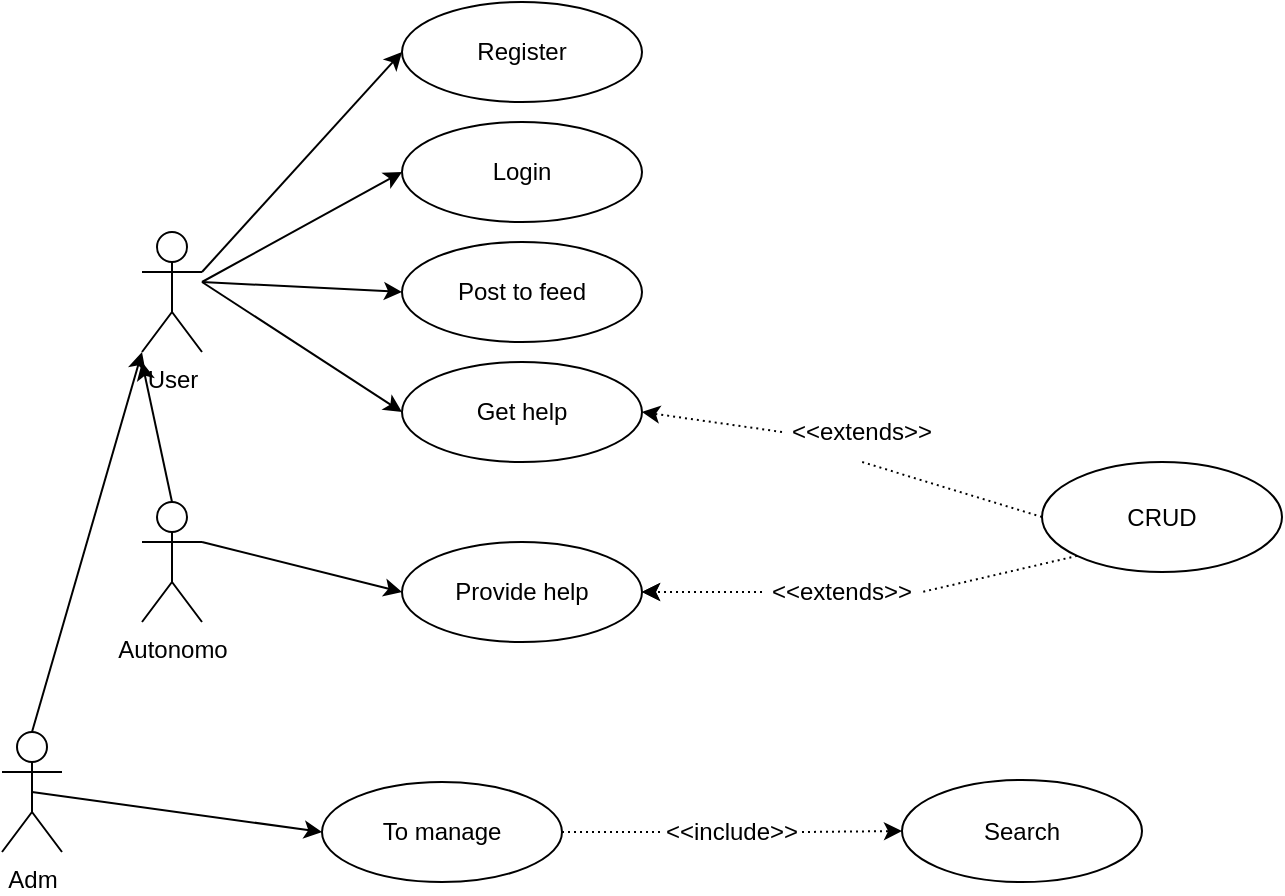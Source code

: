 <mxfile version="17.1.3" type="github">
  <diagram id="C5RBs43oDa-KdzZeNtuy" name="Page-1">
    <mxGraphModel dx="868" dy="481" grid="1" gridSize="10" guides="1" tooltips="1" connect="1" arrows="1" fold="1" page="1" pageScale="1" pageWidth="827" pageHeight="1169" math="0" shadow="0">
      <root>
        <mxCell id="WIyWlLk6GJQsqaUBKTNV-0" />
        <mxCell id="WIyWlLk6GJQsqaUBKTNV-1" parent="WIyWlLk6GJQsqaUBKTNV-0" />
        <mxCell id="YiZLs2Q_2h2SkTpLtw9B-10" value="User" style="shape=umlActor;verticalLabelPosition=bottom;verticalAlign=top;html=1;outlineConnect=0;" vertex="1" parent="WIyWlLk6GJQsqaUBKTNV-1">
          <mxGeometry x="130" y="225" width="30" height="60" as="geometry" />
        </mxCell>
        <mxCell id="YiZLs2Q_2h2SkTpLtw9B-11" value="Adm" style="shape=umlActor;verticalLabelPosition=bottom;verticalAlign=top;html=1;outlineConnect=0;" vertex="1" parent="WIyWlLk6GJQsqaUBKTNV-1">
          <mxGeometry x="60" y="475" width="30" height="60" as="geometry" />
        </mxCell>
        <mxCell id="YiZLs2Q_2h2SkTpLtw9B-13" value="Register" style="ellipse;whiteSpace=wrap;html=1;verticalAlign=middle;align=center;" vertex="1" parent="WIyWlLk6GJQsqaUBKTNV-1">
          <mxGeometry x="260" y="110" width="120" height="50" as="geometry" />
        </mxCell>
        <mxCell id="YiZLs2Q_2h2SkTpLtw9B-18" value="Login" style="ellipse;whiteSpace=wrap;html=1;" vertex="1" parent="WIyWlLk6GJQsqaUBKTNV-1">
          <mxGeometry x="260" y="170" width="120" height="50" as="geometry" />
        </mxCell>
        <mxCell id="YiZLs2Q_2h2SkTpLtw9B-22" value="Post to feed" style="ellipse;whiteSpace=wrap;html=1;" vertex="1" parent="WIyWlLk6GJQsqaUBKTNV-1">
          <mxGeometry x="260" y="230" width="120" height="50" as="geometry" />
        </mxCell>
        <mxCell id="YiZLs2Q_2h2SkTpLtw9B-27" value="Get help" style="ellipse;whiteSpace=wrap;html=1;" vertex="1" parent="WIyWlLk6GJQsqaUBKTNV-1">
          <mxGeometry x="260" y="290" width="120" height="50" as="geometry" />
        </mxCell>
        <mxCell id="YiZLs2Q_2h2SkTpLtw9B-28" value="Autonomo" style="shape=umlActor;verticalLabelPosition=bottom;verticalAlign=top;html=1;outlineConnect=0;" vertex="1" parent="WIyWlLk6GJQsqaUBKTNV-1">
          <mxGeometry x="130" y="360" width="30" height="60" as="geometry" />
        </mxCell>
        <mxCell id="YiZLs2Q_2h2SkTpLtw9B-33" value="" style="endArrow=classic;html=1;rounded=0;exitX=0.5;exitY=0;exitDx=0;exitDy=0;exitPerimeter=0;entryX=0;entryY=1;entryDx=0;entryDy=0;entryPerimeter=0;" edge="1" parent="WIyWlLk6GJQsqaUBKTNV-1" source="YiZLs2Q_2h2SkTpLtw9B-11" target="YiZLs2Q_2h2SkTpLtw9B-10">
          <mxGeometry width="50" height="50" relative="1" as="geometry">
            <mxPoint x="60" y="420" as="sourcePoint" />
            <mxPoint x="110" y="290" as="targetPoint" />
          </mxGeometry>
        </mxCell>
        <mxCell id="YiZLs2Q_2h2SkTpLtw9B-36" value="" style="endArrow=classic;html=1;rounded=0;entryX=0;entryY=0.5;entryDx=0;entryDy=0;exitX=1;exitY=0.333;exitDx=0;exitDy=0;exitPerimeter=0;" edge="1" parent="WIyWlLk6GJQsqaUBKTNV-1" source="YiZLs2Q_2h2SkTpLtw9B-10" target="YiZLs2Q_2h2SkTpLtw9B-13">
          <mxGeometry width="50" height="50" relative="1" as="geometry">
            <mxPoint x="160" y="225" as="sourcePoint" />
            <mxPoint x="210" y="175" as="targetPoint" />
          </mxGeometry>
        </mxCell>
        <mxCell id="YiZLs2Q_2h2SkTpLtw9B-37" value="" style="endArrow=classic;html=1;rounded=0;entryX=0;entryY=0.5;entryDx=0;entryDy=0;" edge="1" parent="WIyWlLk6GJQsqaUBKTNV-1" target="YiZLs2Q_2h2SkTpLtw9B-18">
          <mxGeometry width="50" height="50" relative="1" as="geometry">
            <mxPoint x="160" y="250" as="sourcePoint" />
            <mxPoint x="210" y="200" as="targetPoint" />
            <Array as="points" />
          </mxGeometry>
        </mxCell>
        <mxCell id="YiZLs2Q_2h2SkTpLtw9B-38" value="" style="endArrow=classic;html=1;rounded=0;entryX=0;entryY=0.5;entryDx=0;entryDy=0;" edge="1" parent="WIyWlLk6GJQsqaUBKTNV-1" target="YiZLs2Q_2h2SkTpLtw9B-22">
          <mxGeometry width="50" height="50" relative="1" as="geometry">
            <mxPoint x="160" y="250" as="sourcePoint" />
            <mxPoint x="210" y="200" as="targetPoint" />
          </mxGeometry>
        </mxCell>
        <mxCell id="YiZLs2Q_2h2SkTpLtw9B-39" value="" style="endArrow=classic;html=1;rounded=0;entryX=0;entryY=0.5;entryDx=0;entryDy=0;" edge="1" parent="WIyWlLk6GJQsqaUBKTNV-1" target="YiZLs2Q_2h2SkTpLtw9B-27">
          <mxGeometry width="50" height="50" relative="1" as="geometry">
            <mxPoint x="160" y="250" as="sourcePoint" />
            <mxPoint x="430" y="300" as="targetPoint" />
          </mxGeometry>
        </mxCell>
        <mxCell id="YiZLs2Q_2h2SkTpLtw9B-40" value="Provide help" style="ellipse;whiteSpace=wrap;html=1;" vertex="1" parent="WIyWlLk6GJQsqaUBKTNV-1">
          <mxGeometry x="260" y="380" width="120" height="50" as="geometry" />
        </mxCell>
        <mxCell id="YiZLs2Q_2h2SkTpLtw9B-41" value="" style="endArrow=classic;html=1;rounded=0;exitX=1;exitY=0.333;exitDx=0;exitDy=0;exitPerimeter=0;entryX=0;entryY=0.5;entryDx=0;entryDy=0;" edge="1" parent="WIyWlLk6GJQsqaUBKTNV-1" source="YiZLs2Q_2h2SkTpLtw9B-28" target="YiZLs2Q_2h2SkTpLtw9B-40">
          <mxGeometry width="50" height="50" relative="1" as="geometry">
            <mxPoint x="380" y="350" as="sourcePoint" />
            <mxPoint x="430" y="300" as="targetPoint" />
          </mxGeometry>
        </mxCell>
        <mxCell id="YiZLs2Q_2h2SkTpLtw9B-42" value="To manage" style="ellipse;whiteSpace=wrap;html=1;" vertex="1" parent="WIyWlLk6GJQsqaUBKTNV-1">
          <mxGeometry x="220" y="500" width="120" height="50" as="geometry" />
        </mxCell>
        <mxCell id="YiZLs2Q_2h2SkTpLtw9B-43" value="" style="endArrow=classic;html=1;rounded=0;exitX=0.5;exitY=0;exitDx=0;exitDy=0;exitPerimeter=0;" edge="1" parent="WIyWlLk6GJQsqaUBKTNV-1" source="YiZLs2Q_2h2SkTpLtw9B-28">
          <mxGeometry width="50" height="50" relative="1" as="geometry">
            <mxPoint x="380" y="410" as="sourcePoint" />
            <mxPoint x="130" y="290" as="targetPoint" />
          </mxGeometry>
        </mxCell>
        <mxCell id="YiZLs2Q_2h2SkTpLtw9B-44" value="" style="endArrow=classic;html=1;rounded=0;exitX=0.5;exitY=0.5;exitDx=0;exitDy=0;exitPerimeter=0;entryX=0;entryY=0.5;entryDx=0;entryDy=0;" edge="1" parent="WIyWlLk6GJQsqaUBKTNV-1" source="YiZLs2Q_2h2SkTpLtw9B-11" target="YiZLs2Q_2h2SkTpLtw9B-42">
          <mxGeometry width="50" height="50" relative="1" as="geometry">
            <mxPoint x="380" y="410" as="sourcePoint" />
            <mxPoint x="430" y="360" as="targetPoint" />
          </mxGeometry>
        </mxCell>
        <mxCell id="YiZLs2Q_2h2SkTpLtw9B-51" value="Search" style="ellipse;whiteSpace=wrap;html=1;" vertex="1" parent="WIyWlLk6GJQsqaUBKTNV-1">
          <mxGeometry x="510" y="499" width="120" height="51" as="geometry" />
        </mxCell>
        <mxCell id="YiZLs2Q_2h2SkTpLtw9B-52" value="CRUD" style="ellipse;whiteSpace=wrap;html=1;" vertex="1" parent="WIyWlLk6GJQsqaUBKTNV-1">
          <mxGeometry x="580" y="340" width="120" height="55" as="geometry" />
        </mxCell>
        <mxCell id="YiZLs2Q_2h2SkTpLtw9B-54" value="" style="endArrow=classic;html=1;rounded=0;dashed=1;dashPattern=1 2;entryX=1;entryY=0.5;entryDx=0;entryDy=0;exitX=0;exitY=0.5;exitDx=0;exitDy=0;startArrow=none;" edge="1" parent="WIyWlLk6GJQsqaUBKTNV-1" source="YiZLs2Q_2h2SkTpLtw9B-56" target="YiZLs2Q_2h2SkTpLtw9B-27">
          <mxGeometry width="50" height="50" relative="1" as="geometry">
            <mxPoint x="380" y="470" as="sourcePoint" />
            <mxPoint x="430" y="420" as="targetPoint" />
          </mxGeometry>
        </mxCell>
        <mxCell id="YiZLs2Q_2h2SkTpLtw9B-55" value="" style="endArrow=classic;html=1;rounded=0;dashed=1;dashPattern=1 2;exitX=0;exitY=0.5;exitDx=0;exitDy=0;entryX=1;entryY=0.5;entryDx=0;entryDy=0;startArrow=none;" edge="1" parent="WIyWlLk6GJQsqaUBKTNV-1" source="YiZLs2Q_2h2SkTpLtw9B-58" target="YiZLs2Q_2h2SkTpLtw9B-40">
          <mxGeometry width="50" height="50" relative="1" as="geometry">
            <mxPoint x="380" y="470" as="sourcePoint" />
            <mxPoint x="430" y="420" as="targetPoint" />
          </mxGeometry>
        </mxCell>
        <mxCell id="YiZLs2Q_2h2SkTpLtw9B-56" value="&amp;lt;&amp;lt;extends&amp;gt;&amp;gt;" style="text;html=1;strokeColor=none;fillColor=none;align=center;verticalAlign=middle;whiteSpace=wrap;rounded=0;" vertex="1" parent="WIyWlLk6GJQsqaUBKTNV-1">
          <mxGeometry x="450" y="310" width="80" height="30" as="geometry" />
        </mxCell>
        <mxCell id="YiZLs2Q_2h2SkTpLtw9B-57" value="" style="endArrow=none;html=1;rounded=0;dashed=1;dashPattern=1 2;entryX=0.5;entryY=1;entryDx=0;entryDy=0;exitX=0;exitY=0.5;exitDx=0;exitDy=0;" edge="1" parent="WIyWlLk6GJQsqaUBKTNV-1" source="YiZLs2Q_2h2SkTpLtw9B-52" target="YiZLs2Q_2h2SkTpLtw9B-56">
          <mxGeometry width="50" height="50" relative="1" as="geometry">
            <mxPoint x="540" y="337.5" as="sourcePoint" />
            <mxPoint x="380" y="315" as="targetPoint" />
          </mxGeometry>
        </mxCell>
        <mxCell id="YiZLs2Q_2h2SkTpLtw9B-60" value="" style="edgeStyle=orthogonalEdgeStyle;rounded=0;orthogonalLoop=1;jettySize=auto;html=1;dashed=1;dashPattern=1 2;" edge="1" parent="WIyWlLk6GJQsqaUBKTNV-1" source="YiZLs2Q_2h2SkTpLtw9B-58" target="YiZLs2Q_2h2SkTpLtw9B-40">
          <mxGeometry relative="1" as="geometry" />
        </mxCell>
        <mxCell id="YiZLs2Q_2h2SkTpLtw9B-58" value="&amp;lt;&amp;lt;extends&amp;gt;&amp;gt;" style="text;html=1;strokeColor=none;fillColor=none;align=center;verticalAlign=middle;whiteSpace=wrap;rounded=0;" vertex="1" parent="WIyWlLk6GJQsqaUBKTNV-1">
          <mxGeometry x="440" y="390" width="80" height="30" as="geometry" />
        </mxCell>
        <mxCell id="YiZLs2Q_2h2SkTpLtw9B-59" value="" style="endArrow=none;html=1;rounded=0;dashed=1;dashPattern=1 2;exitX=0;exitY=1;exitDx=0;exitDy=0;entryX=1;entryY=0.5;entryDx=0;entryDy=0;" edge="1" parent="WIyWlLk6GJQsqaUBKTNV-1" source="YiZLs2Q_2h2SkTpLtw9B-52" target="YiZLs2Q_2h2SkTpLtw9B-58">
          <mxGeometry width="50" height="50" relative="1" as="geometry">
            <mxPoint x="587.186" y="411.766" as="sourcePoint" />
            <mxPoint x="380" y="405" as="targetPoint" />
          </mxGeometry>
        </mxCell>
        <mxCell id="YiZLs2Q_2h2SkTpLtw9B-62" value="" style="endArrow=classic;html=1;rounded=0;dashed=1;dashPattern=1 2;entryX=0;entryY=0.5;entryDx=0;entryDy=0;exitX=1;exitY=0.5;exitDx=0;exitDy=0;startArrow=none;" edge="1" parent="WIyWlLk6GJQsqaUBKTNV-1" source="YiZLs2Q_2h2SkTpLtw9B-46" target="YiZLs2Q_2h2SkTpLtw9B-51">
          <mxGeometry width="50" height="50" relative="1" as="geometry">
            <mxPoint x="380" y="530" as="sourcePoint" />
            <mxPoint x="430" y="480" as="targetPoint" />
            <Array as="points" />
          </mxGeometry>
        </mxCell>
        <mxCell id="YiZLs2Q_2h2SkTpLtw9B-46" value="&amp;lt;&amp;lt;include&amp;gt;&amp;gt;" style="text;html=1;strokeColor=none;fillColor=none;align=center;verticalAlign=middle;whiteSpace=wrap;rounded=0;rotation=0;" vertex="1" parent="WIyWlLk6GJQsqaUBKTNV-1">
          <mxGeometry x="390" y="510" width="70" height="30" as="geometry" />
        </mxCell>
        <mxCell id="YiZLs2Q_2h2SkTpLtw9B-63" value="" style="endArrow=none;html=1;rounded=0;dashed=1;dashPattern=1 2;entryX=0;entryY=0.5;entryDx=0;entryDy=0;exitX=1;exitY=0.5;exitDx=0;exitDy=0;" edge="1" parent="WIyWlLk6GJQsqaUBKTNV-1" source="YiZLs2Q_2h2SkTpLtw9B-42" target="YiZLs2Q_2h2SkTpLtw9B-46">
          <mxGeometry width="50" height="50" relative="1" as="geometry">
            <mxPoint x="340" y="525" as="sourcePoint" />
            <mxPoint x="530" y="515.5" as="targetPoint" />
            <Array as="points" />
          </mxGeometry>
        </mxCell>
      </root>
    </mxGraphModel>
  </diagram>
</mxfile>
